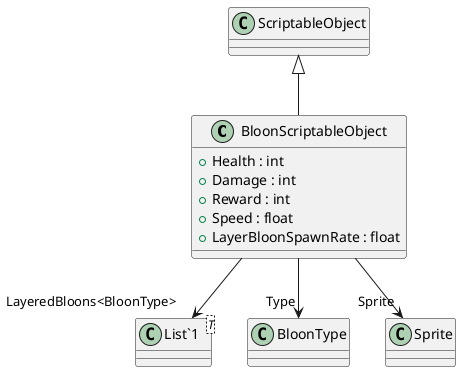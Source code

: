 @startuml
class BloonScriptableObject {
    + Health : int
    + Damage : int
    + Reward : int
    + Speed : float
    + LayerBloonSpawnRate : float
}
class "List`1"<T> {
}
ScriptableObject <|-- BloonScriptableObject
BloonScriptableObject --> "Type" BloonType
BloonScriptableObject --> "Sprite" Sprite
BloonScriptableObject --> "LayeredBloons<BloonType>" "List`1"
@enduml
